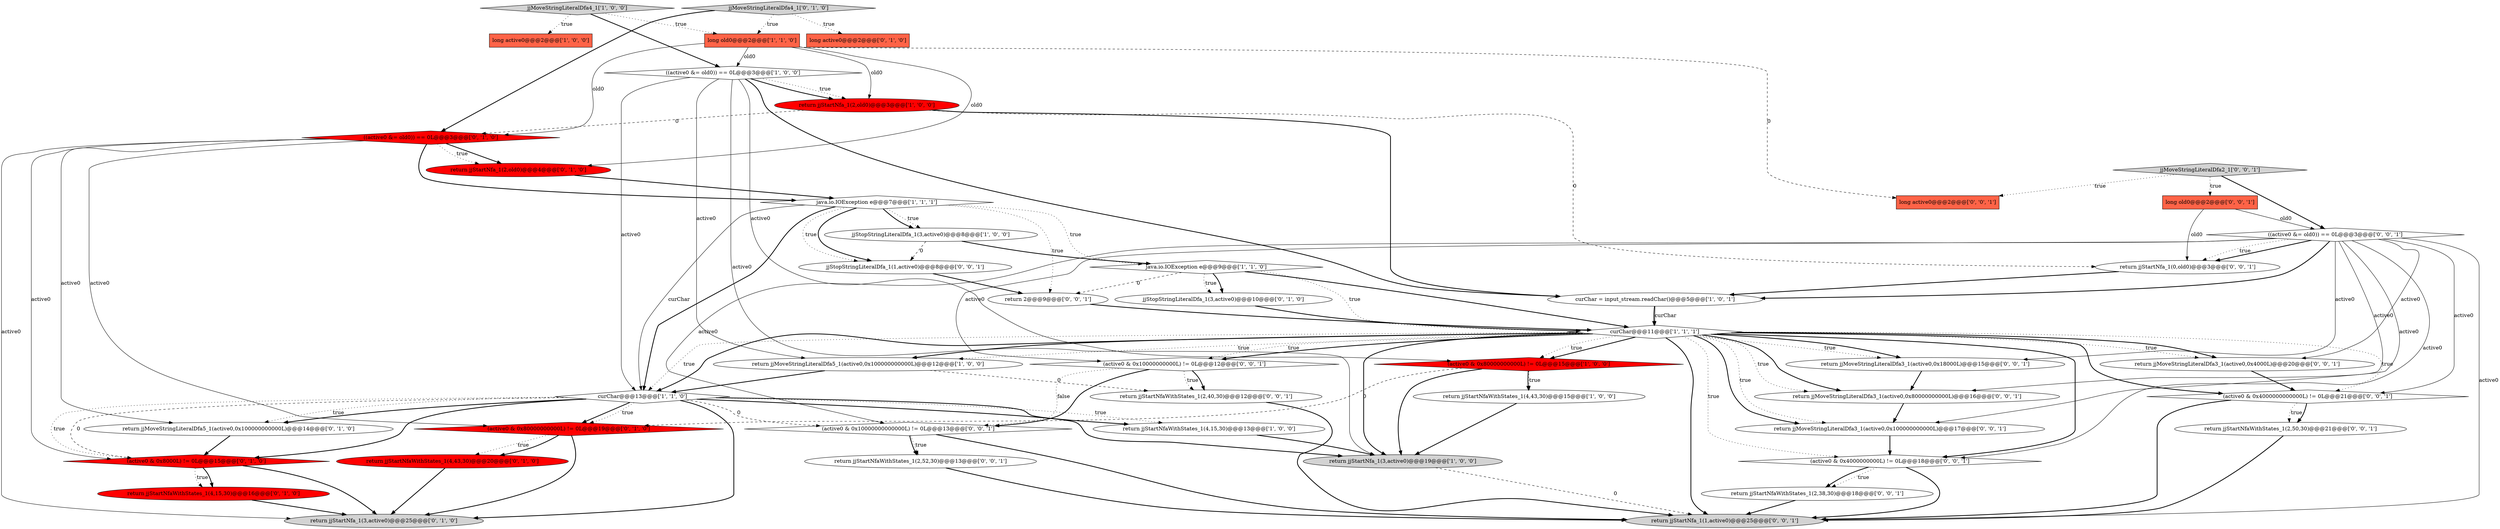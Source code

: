 digraph {
14 [style = filled, label = "return jjStartNfa_1(2,old0)@@@3@@@['1', '0', '0']", fillcolor = red, shape = ellipse image = "AAA1AAABBB1BBB"];
18 [style = filled, label = "jjStopStringLiteralDfa_1(3,active0)@@@10@@@['0', '1', '0']", fillcolor = white, shape = ellipse image = "AAA0AAABBB2BBB"];
16 [style = filled, label = "return jjStartNfaWithStates_1(4,43,30)@@@20@@@['0', '1', '0']", fillcolor = red, shape = ellipse image = "AAA1AAABBB2BBB"];
43 [style = filled, label = "jjStopStringLiteralDfa_1(1,active0)@@@8@@@['0', '0', '1']", fillcolor = white, shape = ellipse image = "AAA0AAABBB3BBB"];
31 [style = filled, label = "return jjMoveStringLiteralDfa3_1(active0,0x4000L)@@@20@@@['0', '0', '1']", fillcolor = white, shape = ellipse image = "AAA0AAABBB3BBB"];
17 [style = filled, label = "long active0@@@2@@@['0', '1', '0']", fillcolor = tomato, shape = box image = "AAA0AAABBB2BBB"];
21 [style = filled, label = "return jjStartNfa_1(3,active0)@@@25@@@['0', '1', '0']", fillcolor = lightgray, shape = ellipse image = "AAA0AAABBB2BBB"];
7 [style = filled, label = "long active0@@@2@@@['1', '0', '0']", fillcolor = tomato, shape = box image = "AAA0AAABBB1BBB"];
44 [style = filled, label = "long active0@@@2@@@['0', '0', '1']", fillcolor = tomato, shape = box image = "AAA0AAABBB3BBB"];
38 [style = filled, label = "return jjStartNfaWithStates_1(2,50,30)@@@21@@@['0', '0', '1']", fillcolor = white, shape = ellipse image = "AAA0AAABBB3BBB"];
10 [style = filled, label = "long old0@@@2@@@['1', '1', '0']", fillcolor = tomato, shape = box image = "AAA0AAABBB1BBB"];
23 [style = filled, label = "((active0 &= old0)) == 0L@@@3@@@['0', '1', '0']", fillcolor = red, shape = diamond image = "AAA1AAABBB2BBB"];
41 [style = filled, label = "(active0 & 0x4000000000L) != 0L@@@18@@@['0', '0', '1']", fillcolor = white, shape = diamond image = "AAA0AAABBB3BBB"];
15 [style = filled, label = "return jjMoveStringLiteralDfa5_1(active0,0x100000000000L)@@@12@@@['1', '0', '0']", fillcolor = white, shape = ellipse image = "AAA0AAABBB1BBB"];
22 [style = filled, label = "return jjStartNfaWithStates_1(4,15,30)@@@16@@@['0', '1', '0']", fillcolor = red, shape = ellipse image = "AAA1AAABBB2BBB"];
42 [style = filled, label = "((active0 &= old0)) == 0L@@@3@@@['0', '0', '1']", fillcolor = white, shape = diamond image = "AAA0AAABBB3BBB"];
6 [style = filled, label = "java.io.IOException e@@@7@@@['1', '1', '1']", fillcolor = white, shape = diamond image = "AAA0AAABBB1BBB"];
24 [style = filled, label = "(active0 & 0x8000L) != 0L@@@15@@@['0', '1', '0']", fillcolor = red, shape = diamond image = "AAA1AAABBB2BBB"];
12 [style = filled, label = "jjStopStringLiteralDfa_1(3,active0)@@@8@@@['1', '0', '0']", fillcolor = white, shape = ellipse image = "AAA0AAABBB1BBB"];
2 [style = filled, label = "curChar = input_stream.readChar()@@@5@@@['1', '0', '1']", fillcolor = white, shape = ellipse image = "AAA0AAABBB1BBB"];
33 [style = filled, label = "return jjStartNfaWithStates_1(2,38,30)@@@18@@@['0', '0', '1']", fillcolor = white, shape = ellipse image = "AAA0AAABBB3BBB"];
37 [style = filled, label = "(active0 & 0x4000000000000L) != 0L@@@21@@@['0', '0', '1']", fillcolor = white, shape = diamond image = "AAA0AAABBB3BBB"];
0 [style = filled, label = "return jjStartNfa_1(3,active0)@@@19@@@['1', '0', '0']", fillcolor = lightgray, shape = ellipse image = "AAA0AAABBB1BBB"];
5 [style = filled, label = "(active0 & 0x80000000000L) != 0L@@@15@@@['1', '0', '0']", fillcolor = red, shape = diamond image = "AAA1AAABBB1BBB"];
9 [style = filled, label = "curChar@@@13@@@['1', '1', '0']", fillcolor = white, shape = diamond image = "AAA0AAABBB1BBB"];
1 [style = filled, label = "return jjStartNfaWithStates_1(4,15,30)@@@13@@@['1', '0', '0']", fillcolor = white, shape = ellipse image = "AAA0AAABBB1BBB"];
29 [style = filled, label = "return jjStartNfaWithStates_1(2,52,30)@@@13@@@['0', '0', '1']", fillcolor = white, shape = ellipse image = "AAA0AAABBB3BBB"];
35 [style = filled, label = "return jjMoveStringLiteralDfa3_1(active0,0x18000L)@@@15@@@['0', '0', '1']", fillcolor = white, shape = ellipse image = "AAA0AAABBB3BBB"];
20 [style = filled, label = "return jjMoveStringLiteralDfa5_1(active0,0x100000000000L)@@@14@@@['0', '1', '0']", fillcolor = white, shape = ellipse image = "AAA0AAABBB2BBB"];
45 [style = filled, label = "return jjStartNfa_1(0,old0)@@@3@@@['0', '0', '1']", fillcolor = white, shape = ellipse image = "AAA0AAABBB3BBB"];
36 [style = filled, label = "(active0 & 0x10000000000L) != 0L@@@12@@@['0', '0', '1']", fillcolor = white, shape = diamond image = "AAA0AAABBB3BBB"];
28 [style = filled, label = "return jjMoveStringLiteralDfa3_1(active0,0x80000000000L)@@@16@@@['0', '0', '1']", fillcolor = white, shape = ellipse image = "AAA0AAABBB3BBB"];
11 [style = filled, label = "jjMoveStringLiteralDfa4_1['1', '0', '0']", fillcolor = lightgray, shape = diamond image = "AAA0AAABBB1BBB"];
34 [style = filled, label = "(active0 & 0x10000000000000L) != 0L@@@13@@@['0', '0', '1']", fillcolor = white, shape = diamond image = "AAA0AAABBB3BBB"];
26 [style = filled, label = "(active0 & 0x80000000000L) != 0L@@@19@@@['0', '1', '0']", fillcolor = red, shape = diamond image = "AAA1AAABBB2BBB"];
30 [style = filled, label = "return jjStartNfa_1(1,active0)@@@25@@@['0', '0', '1']", fillcolor = lightgray, shape = ellipse image = "AAA0AAABBB3BBB"];
3 [style = filled, label = "((active0 &= old0)) == 0L@@@3@@@['1', '0', '0']", fillcolor = white, shape = diamond image = "AAA0AAABBB1BBB"];
4 [style = filled, label = "return jjStartNfaWithStates_1(4,43,30)@@@15@@@['1', '0', '0']", fillcolor = white, shape = ellipse image = "AAA0AAABBB1BBB"];
27 [style = filled, label = "long old0@@@2@@@['0', '0', '1']", fillcolor = tomato, shape = box image = "AAA0AAABBB3BBB"];
40 [style = filled, label = "return jjStartNfaWithStates_1(2,40,30)@@@12@@@['0', '0', '1']", fillcolor = white, shape = ellipse image = "AAA0AAABBB3BBB"];
13 [style = filled, label = "java.io.IOException e@@@9@@@['1', '1', '0']", fillcolor = white, shape = diamond image = "AAA0AAABBB1BBB"];
39 [style = filled, label = "jjMoveStringLiteralDfa2_1['0', '0', '1']", fillcolor = lightgray, shape = diamond image = "AAA0AAABBB3BBB"];
32 [style = filled, label = "return 2@@@9@@@['0', '0', '1']", fillcolor = white, shape = ellipse image = "AAA0AAABBB3BBB"];
19 [style = filled, label = "jjMoveStringLiteralDfa4_1['0', '1', '0']", fillcolor = lightgray, shape = diamond image = "AAA0AAABBB2BBB"];
25 [style = filled, label = "return jjStartNfa_1(2,old0)@@@4@@@['0', '1', '0']", fillcolor = red, shape = ellipse image = "AAA1AAABBB2BBB"];
8 [style = filled, label = "curChar@@@11@@@['1', '1', '1']", fillcolor = white, shape = diamond image = "AAA0AAABBB1BBB"];
46 [style = filled, label = "return jjMoveStringLiteralDfa3_1(active0,0x100000000000L)@@@17@@@['0', '0', '1']", fillcolor = white, shape = ellipse image = "AAA0AAABBB3BBB"];
19->10 [style = dotted, label="true"];
8->30 [style = bold, label=""];
31->37 [style = bold, label=""];
8->28 [style = dotted, label="true"];
6->43 [style = bold, label=""];
23->21 [style = solid, label="active0"];
29->30 [style = bold, label=""];
42->45 [style = bold, label=""];
42->35 [style = solid, label="active0"];
34->29 [style = dotted, label="true"];
6->32 [style = dotted, label="true"];
25->6 [style = bold, label=""];
15->40 [style = dashed, label="0"];
8->37 [style = dotted, label="true"];
12->43 [style = dashed, label="0"];
8->0 [style = bold, label=""];
9->26 [style = bold, label=""];
37->38 [style = dotted, label="true"];
27->45 [style = solid, label="old0"];
8->36 [style = bold, label=""];
38->30 [style = bold, label=""];
10->23 [style = solid, label="old0"];
3->5 [style = solid, label="active0"];
5->0 [style = bold, label=""];
24->21 [style = bold, label=""];
27->42 [style = solid, label="old0"];
37->38 [style = bold, label=""];
0->30 [style = dashed, label="0"];
9->21 [style = bold, label=""];
26->16 [style = dotted, label="true"];
41->33 [style = dotted, label="true"];
9->24 [style = bold, label=""];
8->31 [style = dotted, label="true"];
11->7 [style = dotted, label="true"];
10->25 [style = solid, label="old0"];
8->28 [style = bold, label=""];
23->25 [style = bold, label=""];
9->26 [style = dotted, label="true"];
42->28 [style = solid, label="active0"];
42->2 [style = bold, label=""];
8->46 [style = dotted, label="true"];
5->26 [style = dashed, label="0"];
19->17 [style = dotted, label="true"];
11->10 [style = dotted, label="true"];
6->13 [style = dotted, label="true"];
43->32 [style = bold, label=""];
1->0 [style = bold, label=""];
36->40 [style = dotted, label="true"];
46->41 [style = bold, label=""];
5->4 [style = dotted, label="true"];
9->34 [style = dashed, label="0"];
4->0 [style = bold, label=""];
13->32 [style = dashed, label="0"];
35->28 [style = bold, label=""];
26->16 [style = bold, label=""];
9->24 [style = dotted, label="true"];
41->30 [style = bold, label=""];
39->27 [style = dotted, label="true"];
3->2 [style = bold, label=""];
42->34 [style = solid, label="active0"];
39->44 [style = dotted, label="true"];
15->9 [style = bold, label=""];
24->22 [style = dotted, label="true"];
6->43 [style = dotted, label="true"];
33->30 [style = bold, label=""];
6->12 [style = dotted, label="true"];
9->1 [style = bold, label=""];
42->45 [style = dotted, label="true"];
39->42 [style = bold, label=""];
2->8 [style = solid, label="curChar"];
13->18 [style = bold, label=""];
34->29 [style = bold, label=""];
13->18 [style = dotted, label="true"];
42->41 [style = solid, label="active0"];
36->40 [style = bold, label=""];
8->15 [style = bold, label=""];
8->41 [style = bold, label=""];
8->31 [style = bold, label=""];
8->35 [style = dotted, label="true"];
10->14 [style = solid, label="old0"];
37->30 [style = bold, label=""];
8->15 [style = dotted, label="true"];
42->46 [style = solid, label="active0"];
9->20 [style = bold, label=""];
23->26 [style = solid, label="active0"];
8->41 [style = dotted, label="true"];
45->2 [style = bold, label=""];
8->35 [style = bold, label=""];
3->14 [style = dotted, label="true"];
26->21 [style = bold, label=""];
3->0 [style = solid, label="active0"];
12->13 [style = bold, label=""];
23->24 [style = solid, label="active0"];
42->31 [style = solid, label="active0"];
32->8 [style = bold, label=""];
14->23 [style = dashed, label="0"];
11->3 [style = bold, label=""];
13->8 [style = dotted, label="true"];
23->6 [style = bold, label=""];
5->4 [style = bold, label=""];
9->20 [style = dotted, label="true"];
14->45 [style = dashed, label="0"];
9->1 [style = dotted, label="true"];
42->36 [style = solid, label="active0"];
36->34 [style = dotted, label="false"];
40->30 [style = bold, label=""];
14->2 [style = bold, label=""];
18->8 [style = bold, label=""];
8->37 [style = bold, label=""];
8->9 [style = dotted, label="true"];
8->36 [style = dotted, label="true"];
41->33 [style = bold, label=""];
23->25 [style = dotted, label="true"];
36->34 [style = bold, label=""];
3->15 [style = solid, label="active0"];
6->12 [style = bold, label=""];
23->20 [style = solid, label="active0"];
10->3 [style = solid, label="old0"];
9->0 [style = bold, label=""];
9->24 [style = dashed, label="0"];
3->14 [style = bold, label=""];
22->21 [style = bold, label=""];
10->44 [style = dashed, label="0"];
24->22 [style = bold, label=""];
34->30 [style = bold, label=""];
8->46 [style = bold, label=""];
42->30 [style = solid, label="active0"];
28->46 [style = bold, label=""];
6->9 [style = solid, label="curChar"];
8->5 [style = bold, label=""];
8->5 [style = dotted, label="true"];
16->21 [style = bold, label=""];
19->23 [style = bold, label=""];
3->9 [style = solid, label="active0"];
8->9 [style = bold, label=""];
42->37 [style = solid, label="active0"];
13->8 [style = bold, label=""];
6->9 [style = bold, label=""];
20->24 [style = bold, label=""];
2->8 [style = bold, label=""];
}
